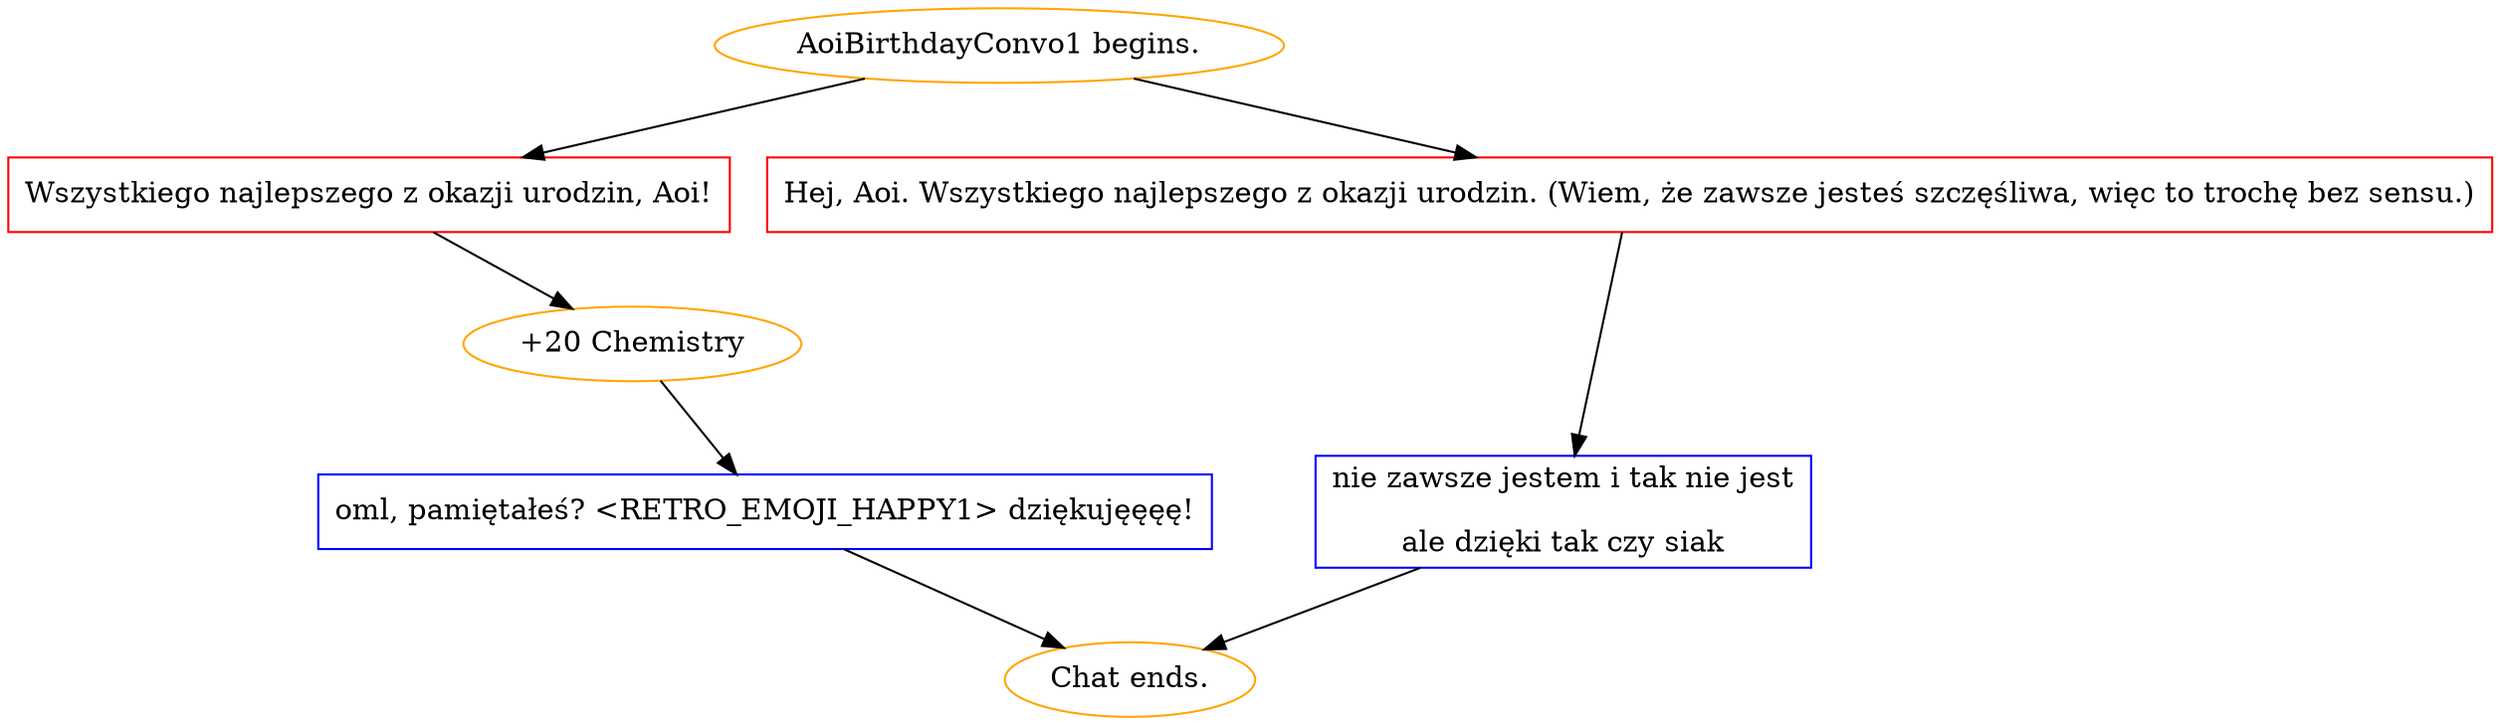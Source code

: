 digraph {
	"AoiBirthdayConvo1 begins." [color=orange];
		"AoiBirthdayConvo1 begins." -> j1285990846;
		"AoiBirthdayConvo1 begins." -> j2283885033;
	j1285990846 [label="Wszystkiego najlepszego z okazji urodzin, Aoi!",shape=box,color=red];
		j1285990846 -> j3159810205;
	j2283885033 [label="Hej, Aoi. Wszystkiego najlepszego z okazji urodzin. (Wiem, że zawsze jesteś szczęśliwa, więc to trochę bez sensu.)",shape=box,color=red];
		j2283885033 -> j2998734142;
	j3159810205 [label="+20 Chemistry",color=orange];
		j3159810205 -> j3398750717;
	j2998734142 [label="nie zawsze jestem i tak nie jest
ale dzięki tak czy siak",shape=box,color=blue];
		j2998734142 -> "Chat ends.";
	j3398750717 [label="oml, pamiętałeś? <RETRO_EMOJI_HAPPY1> dziękujęęęę!",shape=box,color=blue];
		j3398750717 -> "Chat ends.";
	"Chat ends." [color=orange];
}